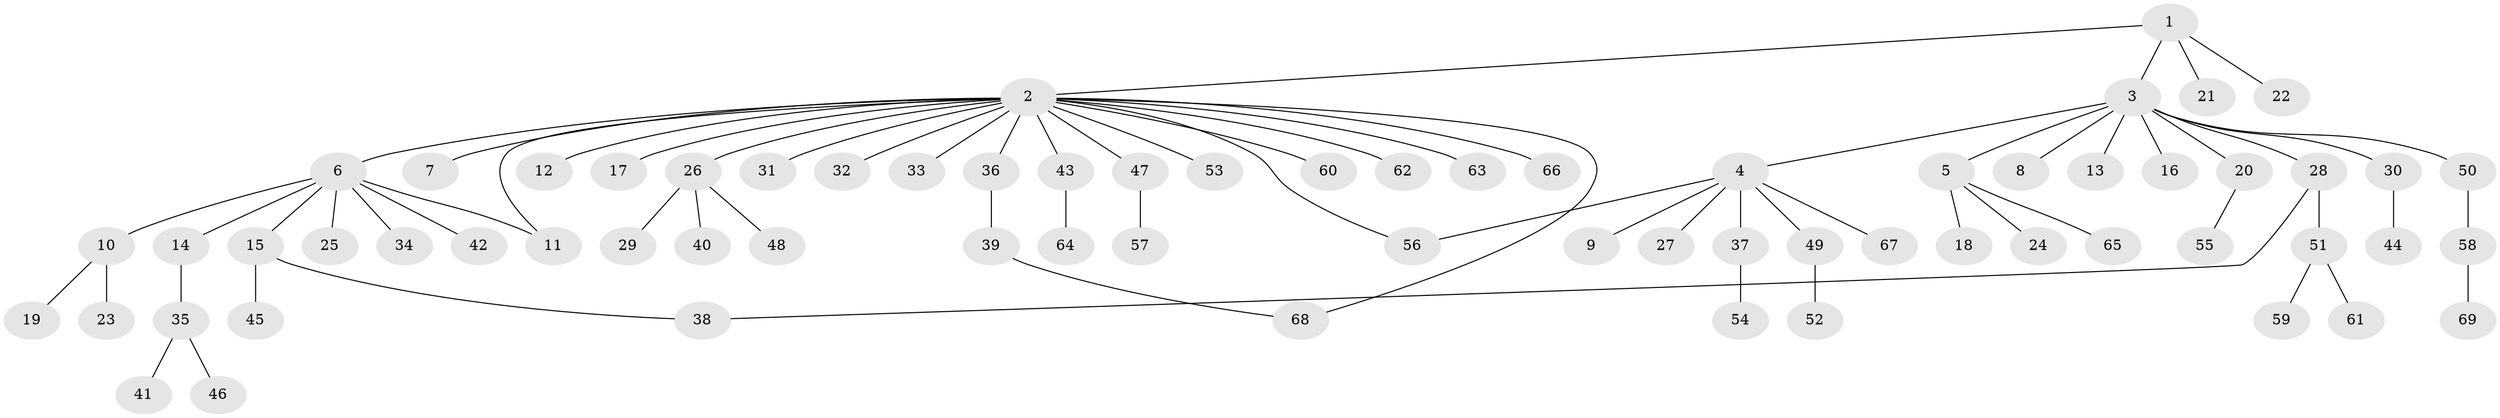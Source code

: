 // Generated by graph-tools (version 1.1) at 2025/11/02/27/25 16:11:14]
// undirected, 69 vertices, 72 edges
graph export_dot {
graph [start="1"]
  node [color=gray90,style=filled];
  1;
  2;
  3;
  4;
  5;
  6;
  7;
  8;
  9;
  10;
  11;
  12;
  13;
  14;
  15;
  16;
  17;
  18;
  19;
  20;
  21;
  22;
  23;
  24;
  25;
  26;
  27;
  28;
  29;
  30;
  31;
  32;
  33;
  34;
  35;
  36;
  37;
  38;
  39;
  40;
  41;
  42;
  43;
  44;
  45;
  46;
  47;
  48;
  49;
  50;
  51;
  52;
  53;
  54;
  55;
  56;
  57;
  58;
  59;
  60;
  61;
  62;
  63;
  64;
  65;
  66;
  67;
  68;
  69;
  1 -- 2;
  1 -- 3;
  1 -- 21;
  1 -- 22;
  2 -- 6;
  2 -- 7;
  2 -- 11;
  2 -- 12;
  2 -- 17;
  2 -- 26;
  2 -- 31;
  2 -- 32;
  2 -- 33;
  2 -- 36;
  2 -- 43;
  2 -- 47;
  2 -- 53;
  2 -- 56;
  2 -- 60;
  2 -- 62;
  2 -- 63;
  2 -- 66;
  2 -- 68;
  3 -- 4;
  3 -- 5;
  3 -- 8;
  3 -- 13;
  3 -- 16;
  3 -- 20;
  3 -- 28;
  3 -- 30;
  3 -- 50;
  4 -- 9;
  4 -- 27;
  4 -- 37;
  4 -- 49;
  4 -- 56;
  4 -- 67;
  5 -- 18;
  5 -- 24;
  5 -- 65;
  6 -- 10;
  6 -- 11;
  6 -- 14;
  6 -- 15;
  6 -- 25;
  6 -- 34;
  6 -- 42;
  10 -- 19;
  10 -- 23;
  14 -- 35;
  15 -- 38;
  15 -- 45;
  20 -- 55;
  26 -- 29;
  26 -- 40;
  26 -- 48;
  28 -- 38;
  28 -- 51;
  30 -- 44;
  35 -- 41;
  35 -- 46;
  36 -- 39;
  37 -- 54;
  39 -- 68;
  43 -- 64;
  47 -- 57;
  49 -- 52;
  50 -- 58;
  51 -- 59;
  51 -- 61;
  58 -- 69;
}

